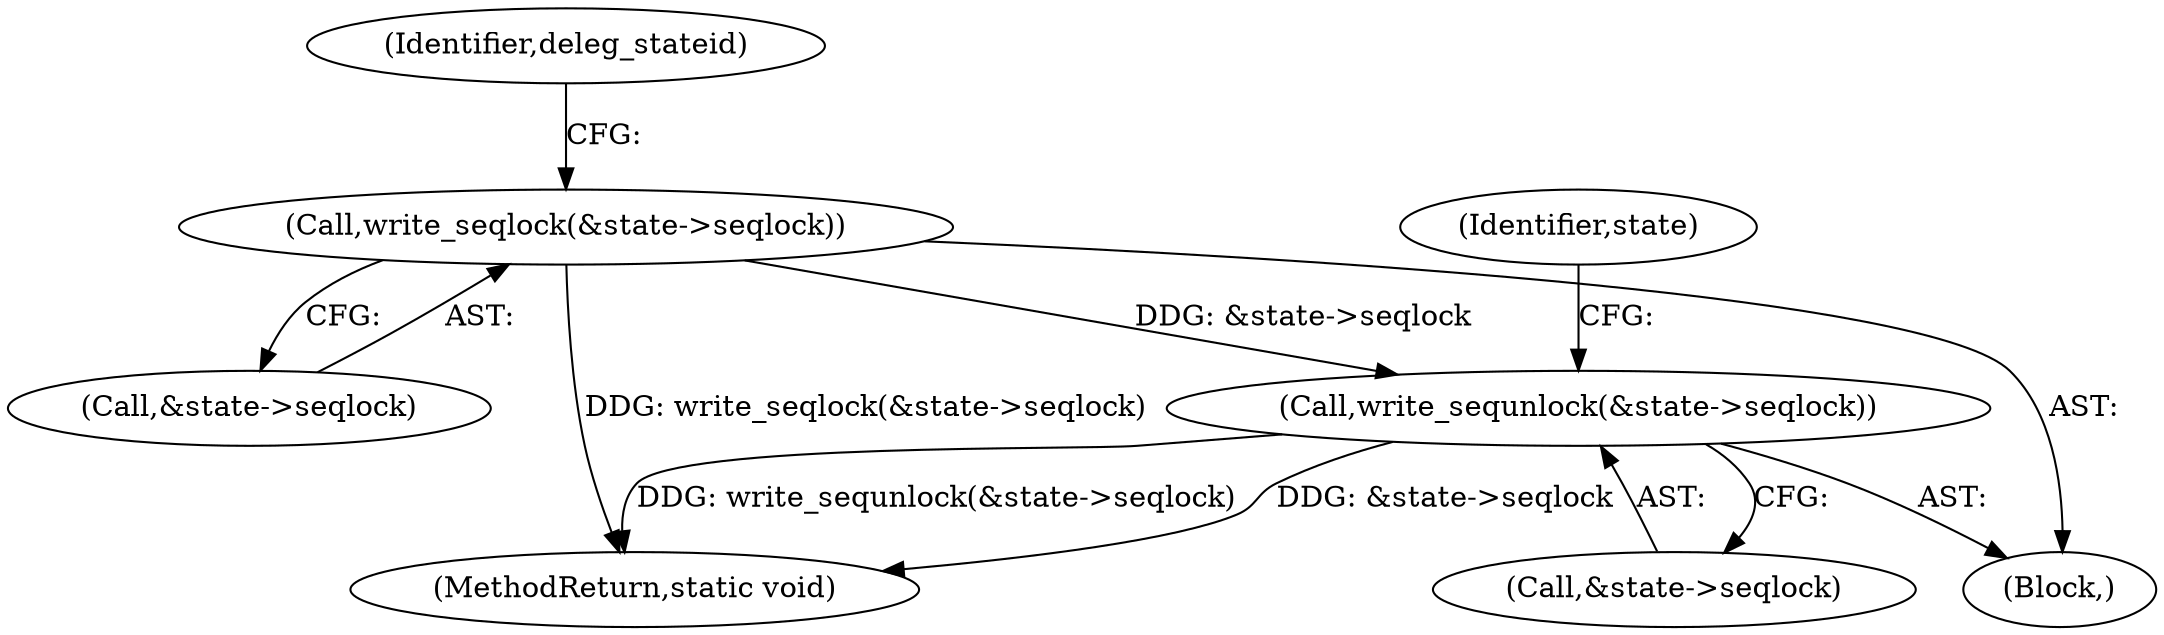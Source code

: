 digraph "0_linux_dc0b027dfadfcb8a5504f7d8052754bf8d501ab9_0@API" {
"1000107" [label="(Call,write_seqlock(&state->seqlock))"];
"1000146" [label="(Call,write_sequnlock(&state->seqlock))"];
"1000108" [label="(Call,&state->seqlock)"];
"1000147" [label="(Call,&state->seqlock)"];
"1000107" [label="(Call,write_seqlock(&state->seqlock))"];
"1000146" [label="(Call,write_sequnlock(&state->seqlock))"];
"1000106" [label="(Block,)"];
"1000168" [label="(MethodReturn,static void)"];
"1000114" [label="(Identifier,deleg_stateid)"];
"1000155" [label="(Identifier,state)"];
"1000107" -> "1000106"  [label="AST: "];
"1000107" -> "1000108"  [label="CFG: "];
"1000108" -> "1000107"  [label="AST: "];
"1000114" -> "1000107"  [label="CFG: "];
"1000107" -> "1000168"  [label="DDG: write_seqlock(&state->seqlock)"];
"1000107" -> "1000146"  [label="DDG: &state->seqlock"];
"1000146" -> "1000106"  [label="AST: "];
"1000146" -> "1000147"  [label="CFG: "];
"1000147" -> "1000146"  [label="AST: "];
"1000155" -> "1000146"  [label="CFG: "];
"1000146" -> "1000168"  [label="DDG: write_sequnlock(&state->seqlock)"];
"1000146" -> "1000168"  [label="DDG: &state->seqlock"];
}
